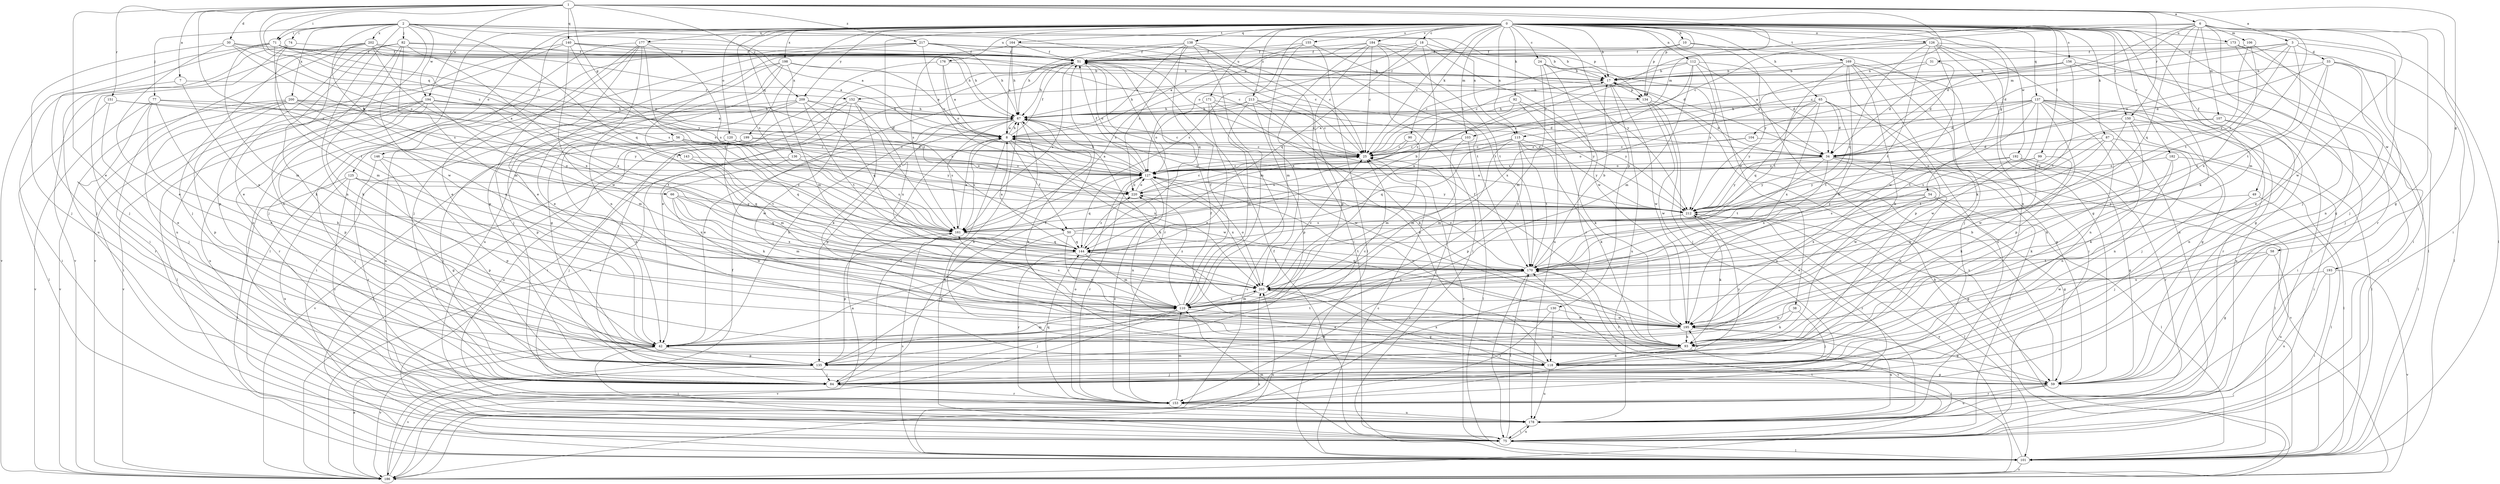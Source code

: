 strict digraph  {
0;
1;
2;
3;
6;
7;
8;
10;
17;
18;
24;
25;
30;
31;
33;
34;
38;
42;
49;
50;
51;
54;
56;
58;
59;
65;
66;
67;
71;
74;
75;
77;
82;
84;
87;
90;
92;
93;
99;
101;
103;
104;
106;
107;
110;
112;
115;
118;
120;
125;
126;
127;
130;
134;
135;
136;
137;
138;
140;
143;
144;
146;
150;
151;
152;
153;
155;
156;
161;
164;
169;
170;
171;
173;
176;
177;
178;
182;
184;
186;
192;
193;
194;
195;
198;
199;
200;
202;
203;
209;
212;
213;
217;
220;
0 -> 10  [label=b];
0 -> 17  [label=b];
0 -> 18  [label=c];
0 -> 24  [label=c];
0 -> 25  [label=c];
0 -> 38  [label=e];
0 -> 49  [label=f];
0 -> 50  [label=f];
0 -> 54  [label=g];
0 -> 65  [label=h];
0 -> 87  [label=k];
0 -> 90  [label=k];
0 -> 92  [label=k];
0 -> 93  [label=k];
0 -> 99  [label=l];
0 -> 101  [label=l];
0 -> 103  [label=m];
0 -> 112  [label=n];
0 -> 115  [label=n];
0 -> 120  [label=o];
0 -> 125  [label=o];
0 -> 126  [label=o];
0 -> 127  [label=o];
0 -> 130  [label=p];
0 -> 134  [label=p];
0 -> 136  [label=q];
0 -> 137  [label=q];
0 -> 138  [label=q];
0 -> 146  [label=r];
0 -> 150  [label=r];
0 -> 155  [label=s];
0 -> 156  [label=s];
0 -> 161  [label=s];
0 -> 164  [label=t];
0 -> 169  [label=t];
0 -> 171  [label=u];
0 -> 173  [label=u];
0 -> 176  [label=u];
0 -> 177  [label=u];
0 -> 178  [label=u];
0 -> 182  [label=v];
0 -> 184  [label=v];
0 -> 192  [label=w];
0 -> 193  [label=w];
0 -> 198  [label=x];
0 -> 199  [label=x];
0 -> 209  [label=y];
0 -> 213  [label=z];
1 -> 3  [label=a];
1 -> 6  [label=a];
1 -> 7  [label=a];
1 -> 30  [label=d];
1 -> 42  [label=e];
1 -> 56  [label=g];
1 -> 58  [label=g];
1 -> 71  [label=i];
1 -> 115  [label=n];
1 -> 134  [label=p];
1 -> 140  [label=q];
1 -> 143  [label=q];
1 -> 150  [label=r];
1 -> 151  [label=r];
1 -> 161  [label=s];
1 -> 194  [label=w];
1 -> 209  [label=y];
1 -> 217  [label=z];
1 -> 220  [label=z];
2 -> 8  [label=a];
2 -> 25  [label=c];
2 -> 66  [label=h];
2 -> 71  [label=i];
2 -> 74  [label=i];
2 -> 77  [label=j];
2 -> 82  [label=j];
2 -> 115  [label=n];
2 -> 118  [label=n];
2 -> 134  [label=p];
2 -> 144  [label=q];
2 -> 194  [label=w];
2 -> 195  [label=w];
2 -> 200  [label=x];
2 -> 202  [label=x];
3 -> 25  [label=c];
3 -> 31  [label=d];
3 -> 33  [label=d];
3 -> 34  [label=d];
3 -> 84  [label=j];
3 -> 127  [label=o];
3 -> 170  [label=t];
3 -> 212  [label=y];
6 -> 25  [label=c];
6 -> 34  [label=d];
6 -> 59  [label=g];
6 -> 75  [label=i];
6 -> 84  [label=j];
6 -> 103  [label=m];
6 -> 104  [label=m];
6 -> 106  [label=m];
6 -> 107  [label=m];
6 -> 110  [label=m];
6 -> 144  [label=q];
6 -> 170  [label=t];
6 -> 195  [label=w];
7 -> 75  [label=i];
7 -> 152  [label=r];
7 -> 203  [label=x];
8 -> 25  [label=c];
8 -> 50  [label=f];
8 -> 51  [label=f];
8 -> 67  [label=h];
8 -> 84  [label=j];
8 -> 161  [label=s];
8 -> 195  [label=w];
8 -> 203  [label=x];
10 -> 51  [label=f];
10 -> 93  [label=k];
10 -> 152  [label=r];
10 -> 212  [label=y];
17 -> 67  [label=h];
17 -> 134  [label=p];
17 -> 178  [label=u];
17 -> 195  [label=w];
18 -> 51  [label=f];
18 -> 144  [label=q];
18 -> 161  [label=s];
18 -> 195  [label=w];
18 -> 203  [label=x];
18 -> 212  [label=y];
24 -> 17  [label=b];
24 -> 34  [label=d];
24 -> 110  [label=m];
24 -> 153  [label=r];
24 -> 178  [label=u];
25 -> 127  [label=o];
30 -> 42  [label=e];
30 -> 51  [label=f];
30 -> 84  [label=j];
30 -> 127  [label=o];
30 -> 134  [label=p];
30 -> 161  [label=s];
31 -> 8  [label=a];
31 -> 17  [label=b];
31 -> 34  [label=d];
33 -> 17  [label=b];
33 -> 34  [label=d];
33 -> 42  [label=e];
33 -> 84  [label=j];
33 -> 101  [label=l];
33 -> 118  [label=n];
33 -> 170  [label=t];
34 -> 75  [label=i];
34 -> 118  [label=n];
34 -> 127  [label=o];
34 -> 170  [label=t];
34 -> 186  [label=v];
34 -> 203  [label=x];
34 -> 212  [label=y];
38 -> 84  [label=j];
38 -> 93  [label=k];
38 -> 195  [label=w];
42 -> 25  [label=c];
42 -> 67  [label=h];
42 -> 75  [label=i];
42 -> 110  [label=m];
42 -> 135  [label=p];
42 -> 170  [label=t];
42 -> 186  [label=v];
49 -> 84  [label=j];
49 -> 101  [label=l];
49 -> 212  [label=y];
50 -> 17  [label=b];
50 -> 135  [label=p];
50 -> 144  [label=q];
50 -> 170  [label=t];
50 -> 195  [label=w];
51 -> 17  [label=b];
51 -> 42  [label=e];
51 -> 67  [label=h];
51 -> 127  [label=o];
51 -> 153  [label=r];
51 -> 161  [label=s];
51 -> 186  [label=v];
54 -> 42  [label=e];
54 -> 59  [label=g];
54 -> 101  [label=l];
54 -> 161  [label=s];
54 -> 203  [label=x];
54 -> 212  [label=y];
56 -> 25  [label=c];
56 -> 34  [label=d];
56 -> 42  [label=e];
56 -> 84  [label=j];
56 -> 127  [label=o];
56 -> 144  [label=q];
56 -> 170  [label=t];
58 -> 59  [label=g];
58 -> 170  [label=t];
58 -> 178  [label=u];
58 -> 195  [label=w];
59 -> 17  [label=b];
59 -> 153  [label=r];
59 -> 170  [label=t];
59 -> 178  [label=u];
65 -> 34  [label=d];
65 -> 59  [label=g];
65 -> 67  [label=h];
65 -> 144  [label=q];
65 -> 161  [label=s];
65 -> 170  [label=t];
65 -> 203  [label=x];
65 -> 212  [label=y];
66 -> 110  [label=m];
66 -> 144  [label=q];
66 -> 195  [label=w];
66 -> 203  [label=x];
66 -> 212  [label=y];
67 -> 8  [label=a];
67 -> 25  [label=c];
67 -> 42  [label=e];
67 -> 118  [label=n];
67 -> 135  [label=p];
67 -> 161  [label=s];
67 -> 195  [label=w];
71 -> 51  [label=f];
71 -> 84  [label=j];
71 -> 110  [label=m];
71 -> 127  [label=o];
71 -> 161  [label=s];
71 -> 170  [label=t];
71 -> 186  [label=v];
71 -> 212  [label=y];
74 -> 51  [label=f];
74 -> 84  [label=j];
74 -> 110  [label=m];
74 -> 178  [label=u];
75 -> 25  [label=c];
75 -> 51  [label=f];
75 -> 67  [label=h];
75 -> 101  [label=l];
75 -> 110  [label=m];
75 -> 170  [label=t];
75 -> 178  [label=u];
77 -> 8  [label=a];
77 -> 42  [label=e];
77 -> 67  [label=h];
77 -> 93  [label=k];
77 -> 153  [label=r];
77 -> 186  [label=v];
82 -> 25  [label=c];
82 -> 42  [label=e];
82 -> 51  [label=f];
82 -> 93  [label=k];
82 -> 110  [label=m];
82 -> 118  [label=n];
82 -> 135  [label=p];
82 -> 203  [label=x];
84 -> 51  [label=f];
84 -> 153  [label=r];
87 -> 34  [label=d];
87 -> 75  [label=i];
87 -> 93  [label=k];
87 -> 161  [label=s];
87 -> 170  [label=t];
90 -> 25  [label=c];
90 -> 110  [label=m];
90 -> 161  [label=s];
92 -> 67  [label=h];
92 -> 93  [label=k];
92 -> 212  [label=y];
92 -> 220  [label=z];
93 -> 67  [label=h];
93 -> 75  [label=i];
93 -> 118  [label=n];
93 -> 127  [label=o];
93 -> 153  [label=r];
99 -> 93  [label=k];
99 -> 127  [label=o];
99 -> 195  [label=w];
99 -> 212  [label=y];
101 -> 25  [label=c];
101 -> 161  [label=s];
101 -> 186  [label=v];
101 -> 203  [label=x];
101 -> 212  [label=y];
103 -> 25  [label=c];
103 -> 101  [label=l];
103 -> 110  [label=m];
104 -> 25  [label=c];
104 -> 118  [label=n];
104 -> 127  [label=o];
106 -> 51  [label=f];
106 -> 59  [label=g];
106 -> 203  [label=x];
106 -> 212  [label=y];
107 -> 8  [label=a];
107 -> 101  [label=l];
107 -> 118  [label=n];
107 -> 212  [label=y];
110 -> 51  [label=f];
110 -> 84  [label=j];
110 -> 161  [label=s];
110 -> 186  [label=v];
110 -> 195  [label=w];
110 -> 203  [label=x];
110 -> 220  [label=z];
112 -> 17  [label=b];
112 -> 25  [label=c];
112 -> 34  [label=d];
112 -> 110  [label=m];
112 -> 186  [label=v];
112 -> 203  [label=x];
112 -> 212  [label=y];
115 -> 25  [label=c];
115 -> 93  [label=k];
115 -> 110  [label=m];
115 -> 135  [label=p];
115 -> 144  [label=q];
115 -> 170  [label=t];
115 -> 212  [label=y];
118 -> 51  [label=f];
118 -> 59  [label=g];
118 -> 67  [label=h];
118 -> 84  [label=j];
118 -> 178  [label=u];
118 -> 195  [label=w];
118 -> 203  [label=x];
120 -> 25  [label=c];
120 -> 84  [label=j];
120 -> 110  [label=m];
120 -> 212  [label=y];
125 -> 101  [label=l];
125 -> 135  [label=p];
125 -> 153  [label=r];
125 -> 178  [label=u];
125 -> 203  [label=x];
125 -> 220  [label=z];
126 -> 51  [label=f];
126 -> 59  [label=g];
126 -> 101  [label=l];
126 -> 118  [label=n];
126 -> 127  [label=o];
126 -> 144  [label=q];
126 -> 170  [label=t];
126 -> 178  [label=u];
126 -> 195  [label=w];
127 -> 8  [label=a];
127 -> 25  [label=c];
127 -> 51  [label=f];
127 -> 67  [label=h];
127 -> 118  [label=n];
127 -> 144  [label=q];
127 -> 153  [label=r];
127 -> 203  [label=x];
127 -> 212  [label=y];
127 -> 220  [label=z];
130 -> 42  [label=e];
130 -> 118  [label=n];
130 -> 153  [label=r];
130 -> 195  [label=w];
134 -> 34  [label=d];
134 -> 67  [label=h];
134 -> 84  [label=j];
134 -> 178  [label=u];
134 -> 195  [label=w];
135 -> 84  [label=j];
135 -> 186  [label=v];
135 -> 212  [label=y];
136 -> 84  [label=j];
136 -> 93  [label=k];
136 -> 127  [label=o];
136 -> 161  [label=s];
137 -> 25  [label=c];
137 -> 34  [label=d];
137 -> 59  [label=g];
137 -> 67  [label=h];
137 -> 75  [label=i];
137 -> 118  [label=n];
137 -> 135  [label=p];
137 -> 153  [label=r];
137 -> 170  [label=t];
137 -> 178  [label=u];
137 -> 195  [label=w];
137 -> 220  [label=z];
138 -> 8  [label=a];
138 -> 51  [label=f];
138 -> 67  [label=h];
138 -> 75  [label=i];
138 -> 110  [label=m];
138 -> 144  [label=q];
138 -> 170  [label=t];
138 -> 220  [label=z];
140 -> 34  [label=d];
140 -> 51  [label=f];
140 -> 67  [label=h];
140 -> 161  [label=s];
140 -> 178  [label=u];
140 -> 186  [label=v];
140 -> 195  [label=w];
143 -> 127  [label=o];
143 -> 144  [label=q];
144 -> 8  [label=a];
144 -> 110  [label=m];
144 -> 153  [label=r];
144 -> 170  [label=t];
144 -> 220  [label=z];
146 -> 59  [label=g];
146 -> 127  [label=o];
146 -> 135  [label=p];
146 -> 153  [label=r];
150 -> 8  [label=a];
150 -> 84  [label=j];
150 -> 93  [label=k];
150 -> 101  [label=l];
150 -> 195  [label=w];
151 -> 42  [label=e];
151 -> 67  [label=h];
151 -> 101  [label=l];
151 -> 212  [label=y];
152 -> 67  [label=h];
152 -> 75  [label=i];
152 -> 93  [label=k];
152 -> 186  [label=v];
152 -> 195  [label=w];
152 -> 203  [label=x];
153 -> 110  [label=m];
153 -> 127  [label=o];
153 -> 144  [label=q];
153 -> 178  [label=u];
153 -> 220  [label=z];
155 -> 8  [label=a];
155 -> 51  [label=f];
155 -> 101  [label=l];
155 -> 170  [label=t];
155 -> 203  [label=x];
156 -> 17  [label=b];
156 -> 34  [label=d];
156 -> 59  [label=g];
156 -> 67  [label=h];
156 -> 101  [label=l];
156 -> 170  [label=t];
161 -> 8  [label=a];
161 -> 135  [label=p];
161 -> 144  [label=q];
164 -> 8  [label=a];
164 -> 25  [label=c];
164 -> 51  [label=f];
164 -> 67  [label=h];
164 -> 161  [label=s];
169 -> 17  [label=b];
169 -> 25  [label=c];
169 -> 75  [label=i];
169 -> 84  [label=j];
169 -> 93  [label=k];
169 -> 135  [label=p];
169 -> 170  [label=t];
169 -> 178  [label=u];
169 -> 195  [label=w];
170 -> 17  [label=b];
170 -> 75  [label=i];
170 -> 127  [label=o];
170 -> 144  [label=q];
170 -> 153  [label=r];
170 -> 186  [label=v];
170 -> 203  [label=x];
171 -> 42  [label=e];
171 -> 67  [label=h];
171 -> 93  [label=k];
171 -> 186  [label=v];
171 -> 212  [label=y];
173 -> 51  [label=f];
173 -> 75  [label=i];
173 -> 101  [label=l];
173 -> 153  [label=r];
176 -> 8  [label=a];
176 -> 17  [label=b];
176 -> 84  [label=j];
176 -> 127  [label=o];
177 -> 42  [label=e];
177 -> 51  [label=f];
177 -> 84  [label=j];
177 -> 101  [label=l];
177 -> 118  [label=n];
177 -> 135  [label=p];
177 -> 144  [label=q];
177 -> 161  [label=s];
178 -> 75  [label=i];
182 -> 93  [label=k];
182 -> 101  [label=l];
182 -> 118  [label=n];
182 -> 127  [label=o];
184 -> 17  [label=b];
184 -> 25  [label=c];
184 -> 51  [label=f];
184 -> 101  [label=l];
184 -> 110  [label=m];
184 -> 135  [label=p];
184 -> 161  [label=s];
184 -> 170  [label=t];
186 -> 8  [label=a];
186 -> 17  [label=b];
186 -> 25  [label=c];
186 -> 42  [label=e];
186 -> 51  [label=f];
186 -> 170  [label=t];
186 -> 203  [label=x];
192 -> 59  [label=g];
192 -> 101  [label=l];
192 -> 127  [label=o];
192 -> 153  [label=r];
192 -> 195  [label=w];
192 -> 212  [label=y];
193 -> 75  [label=i];
193 -> 178  [label=u];
193 -> 186  [label=v];
193 -> 203  [label=x];
194 -> 25  [label=c];
194 -> 67  [label=h];
194 -> 101  [label=l];
194 -> 110  [label=m];
194 -> 135  [label=p];
194 -> 153  [label=r];
194 -> 170  [label=t];
194 -> 178  [label=u];
194 -> 186  [label=v];
195 -> 42  [label=e];
195 -> 51  [label=f];
195 -> 59  [label=g];
195 -> 93  [label=k];
195 -> 178  [label=u];
198 -> 8  [label=a];
198 -> 17  [label=b];
198 -> 42  [label=e];
198 -> 59  [label=g];
198 -> 84  [label=j];
198 -> 110  [label=m];
198 -> 178  [label=u];
199 -> 34  [label=d];
199 -> 101  [label=l];
199 -> 178  [label=u];
199 -> 186  [label=v];
199 -> 220  [label=z];
200 -> 8  [label=a];
200 -> 67  [label=h];
200 -> 75  [label=i];
200 -> 84  [label=j];
200 -> 135  [label=p];
200 -> 186  [label=v];
200 -> 203  [label=x];
200 -> 220  [label=z];
202 -> 8  [label=a];
202 -> 51  [label=f];
202 -> 67  [label=h];
202 -> 75  [label=i];
202 -> 84  [label=j];
202 -> 93  [label=k];
202 -> 186  [label=v];
202 -> 203  [label=x];
203 -> 25  [label=c];
203 -> 59  [label=g];
203 -> 110  [label=m];
203 -> 127  [label=o];
209 -> 67  [label=h];
209 -> 75  [label=i];
209 -> 135  [label=p];
209 -> 144  [label=q];
209 -> 161  [label=s];
209 -> 170  [label=t];
209 -> 178  [label=u];
212 -> 8  [label=a];
212 -> 59  [label=g];
212 -> 93  [label=k];
212 -> 101  [label=l];
212 -> 153  [label=r];
212 -> 161  [label=s];
213 -> 25  [label=c];
213 -> 34  [label=d];
213 -> 67  [label=h];
213 -> 110  [label=m];
213 -> 118  [label=n];
213 -> 127  [label=o];
213 -> 135  [label=p];
217 -> 17  [label=b];
217 -> 25  [label=c];
217 -> 42  [label=e];
217 -> 51  [label=f];
217 -> 67  [label=h];
217 -> 84  [label=j];
217 -> 127  [label=o];
217 -> 170  [label=t];
220 -> 25  [label=c];
220 -> 127  [label=o];
220 -> 212  [label=y];
}
